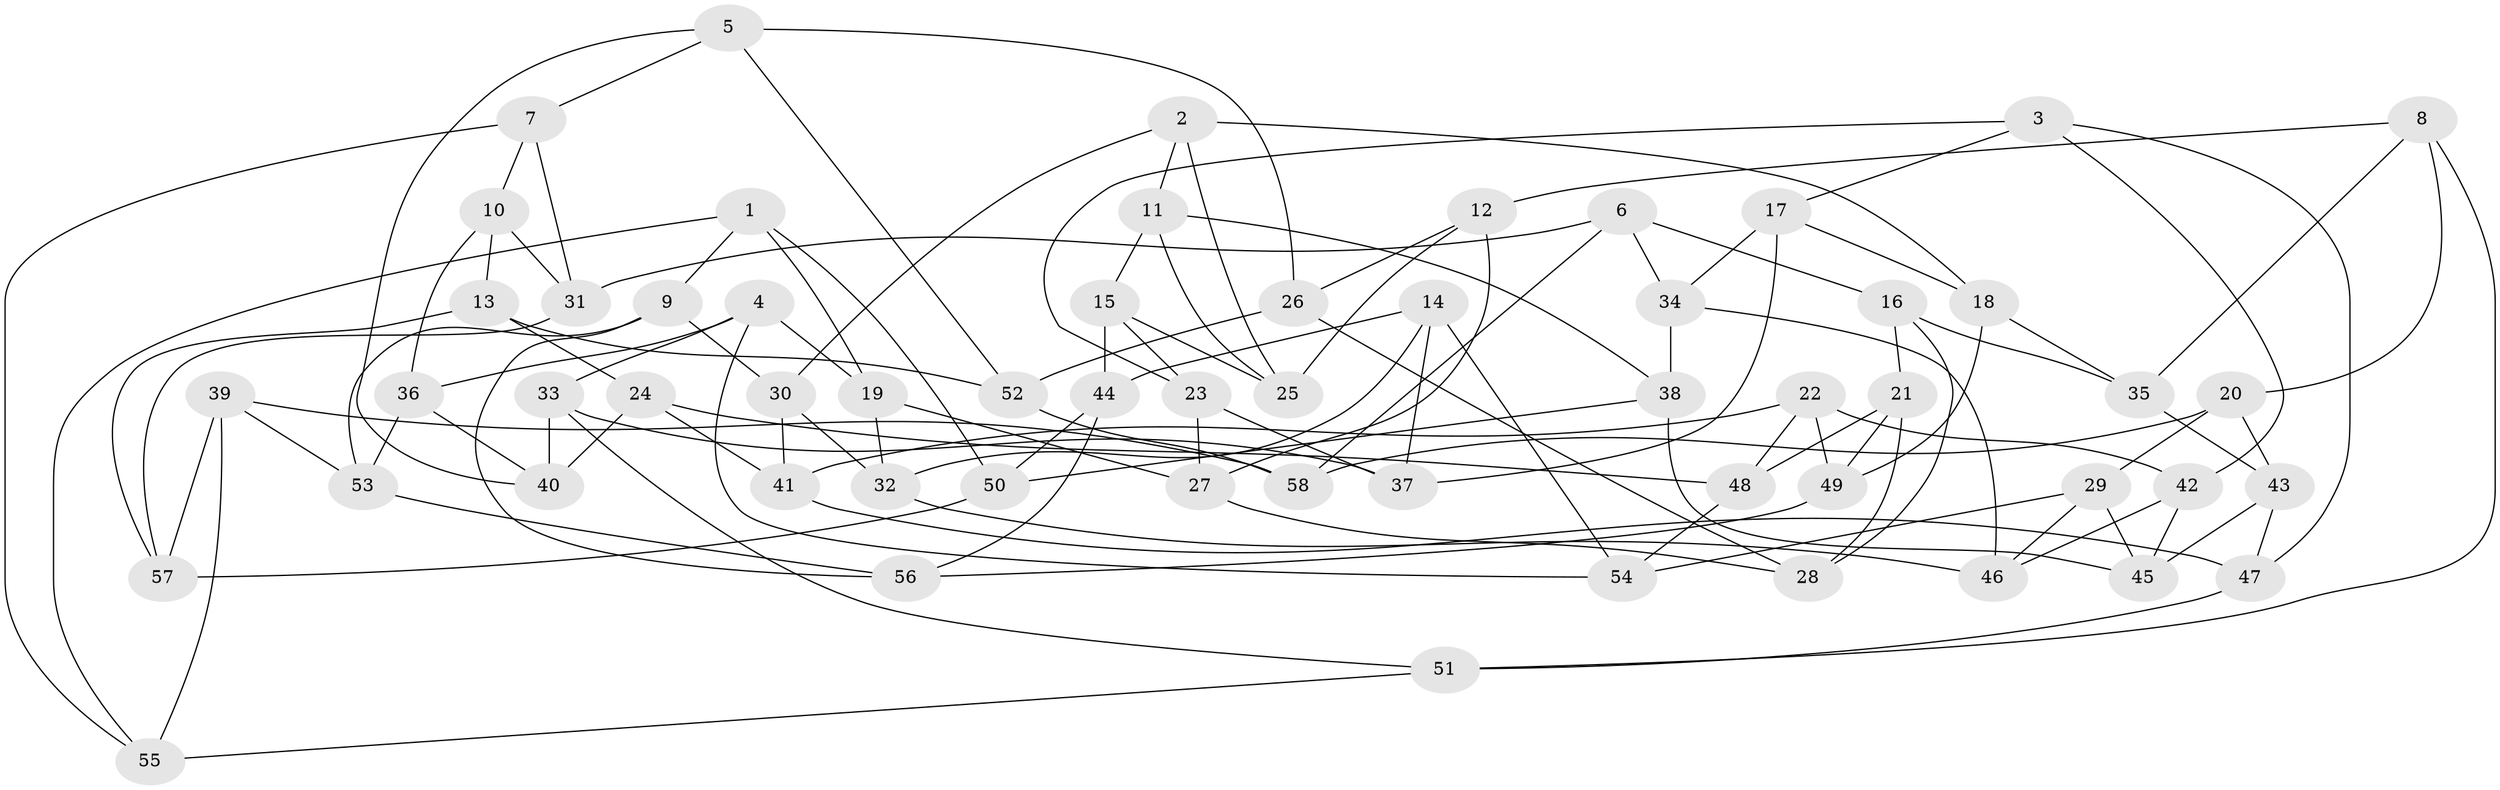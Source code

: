 // Generated by graph-tools (version 1.1) at 2025/03/03/09/25 03:03:07]
// undirected, 58 vertices, 116 edges
graph export_dot {
graph [start="1"]
  node [color=gray90,style=filled];
  1;
  2;
  3;
  4;
  5;
  6;
  7;
  8;
  9;
  10;
  11;
  12;
  13;
  14;
  15;
  16;
  17;
  18;
  19;
  20;
  21;
  22;
  23;
  24;
  25;
  26;
  27;
  28;
  29;
  30;
  31;
  32;
  33;
  34;
  35;
  36;
  37;
  38;
  39;
  40;
  41;
  42;
  43;
  44;
  45;
  46;
  47;
  48;
  49;
  50;
  51;
  52;
  53;
  54;
  55;
  56;
  57;
  58;
  1 -- 19;
  1 -- 9;
  1 -- 55;
  1 -- 50;
  2 -- 25;
  2 -- 30;
  2 -- 18;
  2 -- 11;
  3 -- 23;
  3 -- 17;
  3 -- 47;
  3 -- 42;
  4 -- 36;
  4 -- 33;
  4 -- 19;
  4 -- 54;
  5 -- 7;
  5 -- 52;
  5 -- 40;
  5 -- 26;
  6 -- 31;
  6 -- 58;
  6 -- 16;
  6 -- 34;
  7 -- 10;
  7 -- 31;
  7 -- 55;
  8 -- 51;
  8 -- 20;
  8 -- 12;
  8 -- 35;
  9 -- 53;
  9 -- 30;
  9 -- 56;
  10 -- 31;
  10 -- 13;
  10 -- 36;
  11 -- 38;
  11 -- 15;
  11 -- 25;
  12 -- 26;
  12 -- 25;
  12 -- 27;
  13 -- 24;
  13 -- 57;
  13 -- 52;
  14 -- 32;
  14 -- 37;
  14 -- 44;
  14 -- 54;
  15 -- 25;
  15 -- 44;
  15 -- 23;
  16 -- 35;
  16 -- 28;
  16 -- 21;
  17 -- 34;
  17 -- 37;
  17 -- 18;
  18 -- 49;
  18 -- 35;
  19 -- 32;
  19 -- 27;
  20 -- 43;
  20 -- 58;
  20 -- 29;
  21 -- 28;
  21 -- 48;
  21 -- 49;
  22 -- 41;
  22 -- 48;
  22 -- 42;
  22 -- 49;
  23 -- 37;
  23 -- 27;
  24 -- 48;
  24 -- 40;
  24 -- 41;
  26 -- 28;
  26 -- 52;
  27 -- 28;
  29 -- 46;
  29 -- 54;
  29 -- 45;
  30 -- 41;
  30 -- 32;
  31 -- 57;
  32 -- 46;
  33 -- 40;
  33 -- 37;
  33 -- 51;
  34 -- 38;
  34 -- 46;
  35 -- 43;
  36 -- 40;
  36 -- 53;
  38 -- 50;
  38 -- 45;
  39 -- 57;
  39 -- 55;
  39 -- 53;
  39 -- 58;
  41 -- 47;
  42 -- 45;
  42 -- 46;
  43 -- 47;
  43 -- 45;
  44 -- 56;
  44 -- 50;
  47 -- 51;
  48 -- 54;
  49 -- 56;
  50 -- 57;
  51 -- 55;
  52 -- 58;
  53 -- 56;
}

